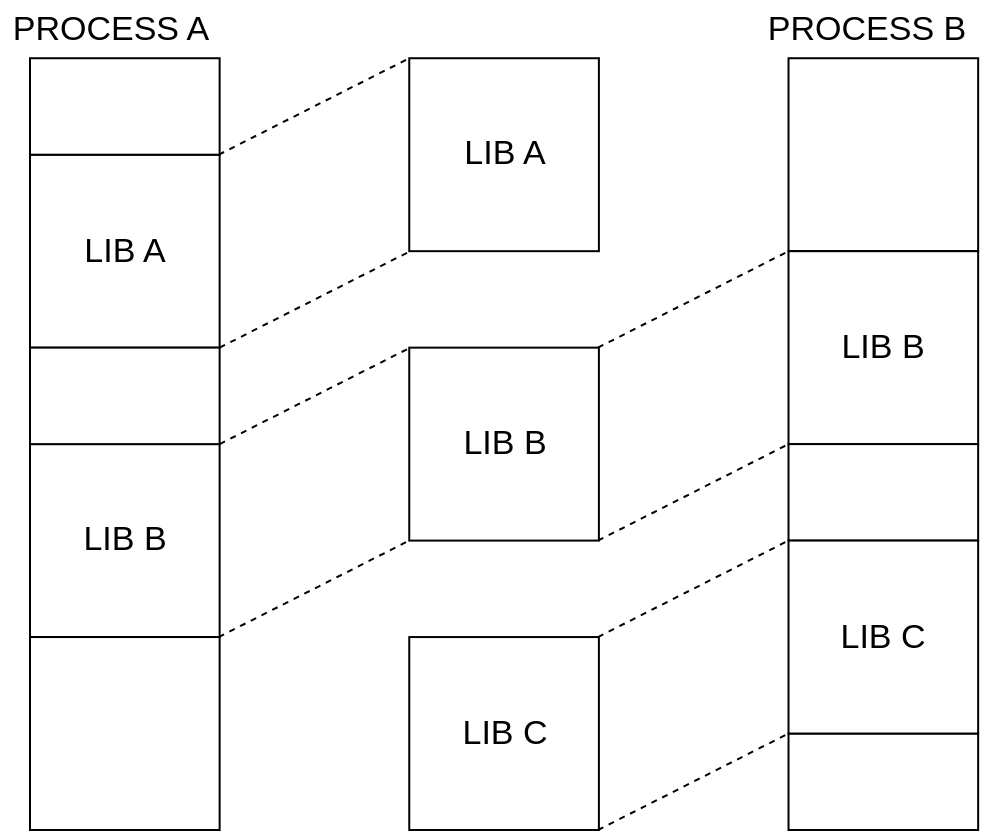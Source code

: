 <mxfile version="12.4.3" type="device" pages="1"><diagram id="J5Hhs7XPEM7fknoMrozP" name="Page-1"><mxGraphModel dx="866" dy="441" grid="1" gridSize="10" guides="1" tooltips="1" connect="1" arrows="1" fold="1" page="1" pageScale="1" pageWidth="850" pageHeight="1100" math="0" shadow="0"><root><mxCell id="0"/><mxCell id="1" parent="0"/><mxCell id="2FW5_mRzAz7VebCncVEU-6" value="" style="group;fontSize=17;" vertex="1" connectable="0" parent="1"><mxGeometry x="280" y="300" width="480" height="410" as="geometry"/></mxCell><mxCell id="U4P5gerxfzDmwErY3b5J-6" value="" style="endArrow=none;html=1;entryX=0;entryY=0;entryDx=0;entryDy=0;exitX=0.995;exitY=0.125;exitDx=0;exitDy=0;exitPerimeter=0;dashed=1;fontSize=17;" parent="2FW5_mRzAz7VebCncVEU-6" target="U4P5gerxfzDmwErY3b5J-3" edge="1"><mxGeometry width="50" height="50" relative="1" as="geometry"><mxPoint x="94.341" y="72.353" as="sourcePoint"/><mxPoint x="177.778" y="36.176" as="targetPoint"/></mxGeometry></mxCell><mxCell id="U4P5gerxfzDmwErY3b5J-7" value="" style="endArrow=none;html=1;entryX=0;entryY=0;entryDx=0;entryDy=0;exitX=0.995;exitY=0.125;exitDx=0;exitDy=0;exitPerimeter=0;dashed=1;fontSize=17;" parent="2FW5_mRzAz7VebCncVEU-6" edge="1"><mxGeometry width="50" height="50" relative="1" as="geometry"><mxPoint x="94.815" y="168.824" as="sourcePoint"/><mxPoint x="190.104" y="120.588" as="targetPoint"/></mxGeometry></mxCell><mxCell id="U4P5gerxfzDmwErY3b5J-11" value="" style="endArrow=none;html=1;entryX=0;entryY=0;entryDx=0;entryDy=0;exitX=0.995;exitY=0.125;exitDx=0;exitDy=0;exitPerimeter=0;dashed=1;fontSize=17;" parent="2FW5_mRzAz7VebCncVEU-6" edge="1"><mxGeometry width="50" height="50" relative="1" as="geometry"><mxPoint x="94.815" y="217.059" as="sourcePoint"/><mxPoint x="190.104" y="168.824" as="targetPoint"/></mxGeometry></mxCell><mxCell id="U4P5gerxfzDmwErY3b5J-12" value="" style="endArrow=none;html=1;entryX=0;entryY=0;entryDx=0;entryDy=0;exitX=0.995;exitY=0.125;exitDx=0;exitDy=0;exitPerimeter=0;dashed=1;fontSize=17;" parent="2FW5_mRzAz7VebCncVEU-6" edge="1"><mxGeometry width="50" height="50" relative="1" as="geometry"><mxPoint x="94.341" y="313.529" as="sourcePoint"/><mxPoint x="189.63" y="265.294" as="targetPoint"/></mxGeometry></mxCell><mxCell id="U4P5gerxfzDmwErY3b5J-15" value="" style="endArrow=none;html=1;entryX=0;entryY=0;entryDx=0;entryDy=0;exitX=0.995;exitY=0.125;exitDx=0;exitDy=0;exitPerimeter=0;dashed=1;fontSize=17;" parent="2FW5_mRzAz7VebCncVEU-6" edge="1"><mxGeometry width="50" height="50" relative="1" as="geometry"><mxPoint x="283.97" y="168.824" as="sourcePoint"/><mxPoint x="379.259" y="120.588" as="targetPoint"/></mxGeometry></mxCell><mxCell id="U4P5gerxfzDmwErY3b5J-16" value="" style="endArrow=none;html=1;entryX=0;entryY=0;entryDx=0;entryDy=0;exitX=0.995;exitY=0.125;exitDx=0;exitDy=0;exitPerimeter=0;dashed=1;fontSize=17;" parent="2FW5_mRzAz7VebCncVEU-6" edge="1"><mxGeometry width="50" height="50" relative="1" as="geometry"><mxPoint x="283.97" y="265.294" as="sourcePoint"/><mxPoint x="379.259" y="217.059" as="targetPoint"/></mxGeometry></mxCell><mxCell id="U4P5gerxfzDmwErY3b5J-19" value="" style="endArrow=none;html=1;entryX=0;entryY=0;entryDx=0;entryDy=0;exitX=0.995;exitY=0.125;exitDx=0;exitDy=0;exitPerimeter=0;dashed=1;fontSize=17;" parent="2FW5_mRzAz7VebCncVEU-6" edge="1"><mxGeometry width="50" height="50" relative="1" as="geometry"><mxPoint x="283.97" y="313.529" as="sourcePoint"/><mxPoint x="379.259" y="265.294" as="targetPoint"/></mxGeometry></mxCell><mxCell id="U4P5gerxfzDmwErY3b5J-20" value="" style="endArrow=none;html=1;entryX=0;entryY=0;entryDx=0;entryDy=0;exitX=0.995;exitY=0.125;exitDx=0;exitDy=0;exitPerimeter=0;dashed=1;fontSize=17;" parent="2FW5_mRzAz7VebCncVEU-6" edge="1"><mxGeometry width="50" height="50" relative="1" as="geometry"><mxPoint x="283.97" y="410" as="sourcePoint"/><mxPoint x="379.259" y="361.765" as="targetPoint"/></mxGeometry></mxCell><mxCell id="2FW5_mRzAz7VebCncVEU-3" value="" style="group;fontSize=17;" vertex="1" connectable="0" parent="2FW5_mRzAz7VebCncVEU-6"><mxGeometry x="373.333" width="106.667" height="410" as="geometry"/></mxCell><mxCell id="U4P5gerxfzDmwErY3b5J-29" value="" style="rounded=0;whiteSpace=wrap;html=1;fontSize=17;" parent="2FW5_mRzAz7VebCncVEU-3" vertex="1"><mxGeometry x="5.926" y="24.118" width="94.815" height="96.471" as="geometry"/></mxCell><mxCell id="U4P5gerxfzDmwErY3b5J-30" value="LIB B" style="rounded=0;whiteSpace=wrap;html=1;fontSize=17;" parent="2FW5_mRzAz7VebCncVEU-3" vertex="1"><mxGeometry x="5.926" y="120.588" width="94.815" height="96.471" as="geometry"/></mxCell><mxCell id="U4P5gerxfzDmwErY3b5J-31" value="" style="rounded=0;whiteSpace=wrap;html=1;fontSize=17;" parent="2FW5_mRzAz7VebCncVEU-3" vertex="1"><mxGeometry x="5.926" y="217.059" width="94.815" height="48.235" as="geometry"/></mxCell><mxCell id="U4P5gerxfzDmwErY3b5J-32" value="" style="rounded=0;whiteSpace=wrap;html=1;fontSize=17;" parent="2FW5_mRzAz7VebCncVEU-3" vertex="1"><mxGeometry x="5.926" y="361.765" width="94.815" height="48.235" as="geometry"/></mxCell><mxCell id="U4P5gerxfzDmwErY3b5J-33" value="LIB C" style="rounded=0;whiteSpace=wrap;html=1;fontSize=17;" parent="2FW5_mRzAz7VebCncVEU-3" vertex="1"><mxGeometry x="5.926" y="265.294" width="94.815" height="96.471" as="geometry"/></mxCell><mxCell id="2FW5_mRzAz7VebCncVEU-2" value="PROCESS B" style="text;html=1;align=center;verticalAlign=middle;resizable=0;points=[];;autosize=1;fontSize=17;" vertex="1" parent="2FW5_mRzAz7VebCncVEU-3"><mxGeometry x="-10" y="-5" width="110" height="30" as="geometry"/></mxCell><mxCell id="2FW5_mRzAz7VebCncVEU-4" value="" style="group;fontSize=17;" vertex="1" connectable="0" parent="2FW5_mRzAz7VebCncVEU-6"><mxGeometry x="189.63" y="24.118" width="94.815" height="385.882" as="geometry"/></mxCell><mxCell id="U4P5gerxfzDmwErY3b5J-1" value="LIB B" style="rounded=0;whiteSpace=wrap;html=1;fontSize=17;" parent="2FW5_mRzAz7VebCncVEU-4" vertex="1"><mxGeometry y="144.706" width="94.815" height="96.471" as="geometry"/></mxCell><mxCell id="U4P5gerxfzDmwErY3b5J-2" value="LIB C" style="rounded=0;whiteSpace=wrap;html=1;fontSize=17;" parent="2FW5_mRzAz7VebCncVEU-4" vertex="1"><mxGeometry y="289.412" width="94.815" height="96.471" as="geometry"/></mxCell><mxCell id="U4P5gerxfzDmwErY3b5J-3" value="LIB A" style="rounded=0;whiteSpace=wrap;html=1;fontSize=17;" parent="2FW5_mRzAz7VebCncVEU-4" vertex="1"><mxGeometry width="94.815" height="96.471" as="geometry"/></mxCell><mxCell id="2FW5_mRzAz7VebCncVEU-5" value="" style="group;fontSize=17;" vertex="1" connectable="0" parent="2FW5_mRzAz7VebCncVEU-6"><mxGeometry width="95" height="410" as="geometry"/></mxCell><mxCell id="U4P5gerxfzDmwErY3b5J-24" value="LIB A" style="rounded=0;whiteSpace=wrap;html=1;fontSize=17;" parent="2FW5_mRzAz7VebCncVEU-5" vertex="1"><mxGeometry y="72.353" width="94.815" height="96.471" as="geometry"/></mxCell><mxCell id="U4P5gerxfzDmwErY3b5J-25" value="LIB B" style="rounded=0;whiteSpace=wrap;html=1;fontSize=17;" parent="2FW5_mRzAz7VebCncVEU-5" vertex="1"><mxGeometry y="217.059" width="94.815" height="96.471" as="geometry"/></mxCell><mxCell id="U4P5gerxfzDmwErY3b5J-26" value="" style="rounded=0;whiteSpace=wrap;html=1;fontSize=17;" parent="2FW5_mRzAz7VebCncVEU-5" vertex="1"><mxGeometry y="168.824" width="94.815" height="48.235" as="geometry"/></mxCell><mxCell id="U4P5gerxfzDmwErY3b5J-27" value="" style="rounded=0;whiteSpace=wrap;html=1;fontSize=17;" parent="2FW5_mRzAz7VebCncVEU-5" vertex="1"><mxGeometry y="24.118" width="94.815" height="48.235" as="geometry"/></mxCell><mxCell id="U4P5gerxfzDmwErY3b5J-28" value="" style="rounded=0;whiteSpace=wrap;html=1;fontSize=17;" parent="2FW5_mRzAz7VebCncVEU-5" vertex="1"><mxGeometry y="313.529" width="94.815" height="96.471" as="geometry"/></mxCell><mxCell id="2FW5_mRzAz7VebCncVEU-1" value="PROCESS A" style="text;html=1;align=center;verticalAlign=middle;resizable=0;points=[];;autosize=1;fontSize=17;" vertex="1" parent="2FW5_mRzAz7VebCncVEU-5"><mxGeometry x="-15" y="-5" width="110" height="30" as="geometry"/></mxCell></root></mxGraphModel></diagram></mxfile>